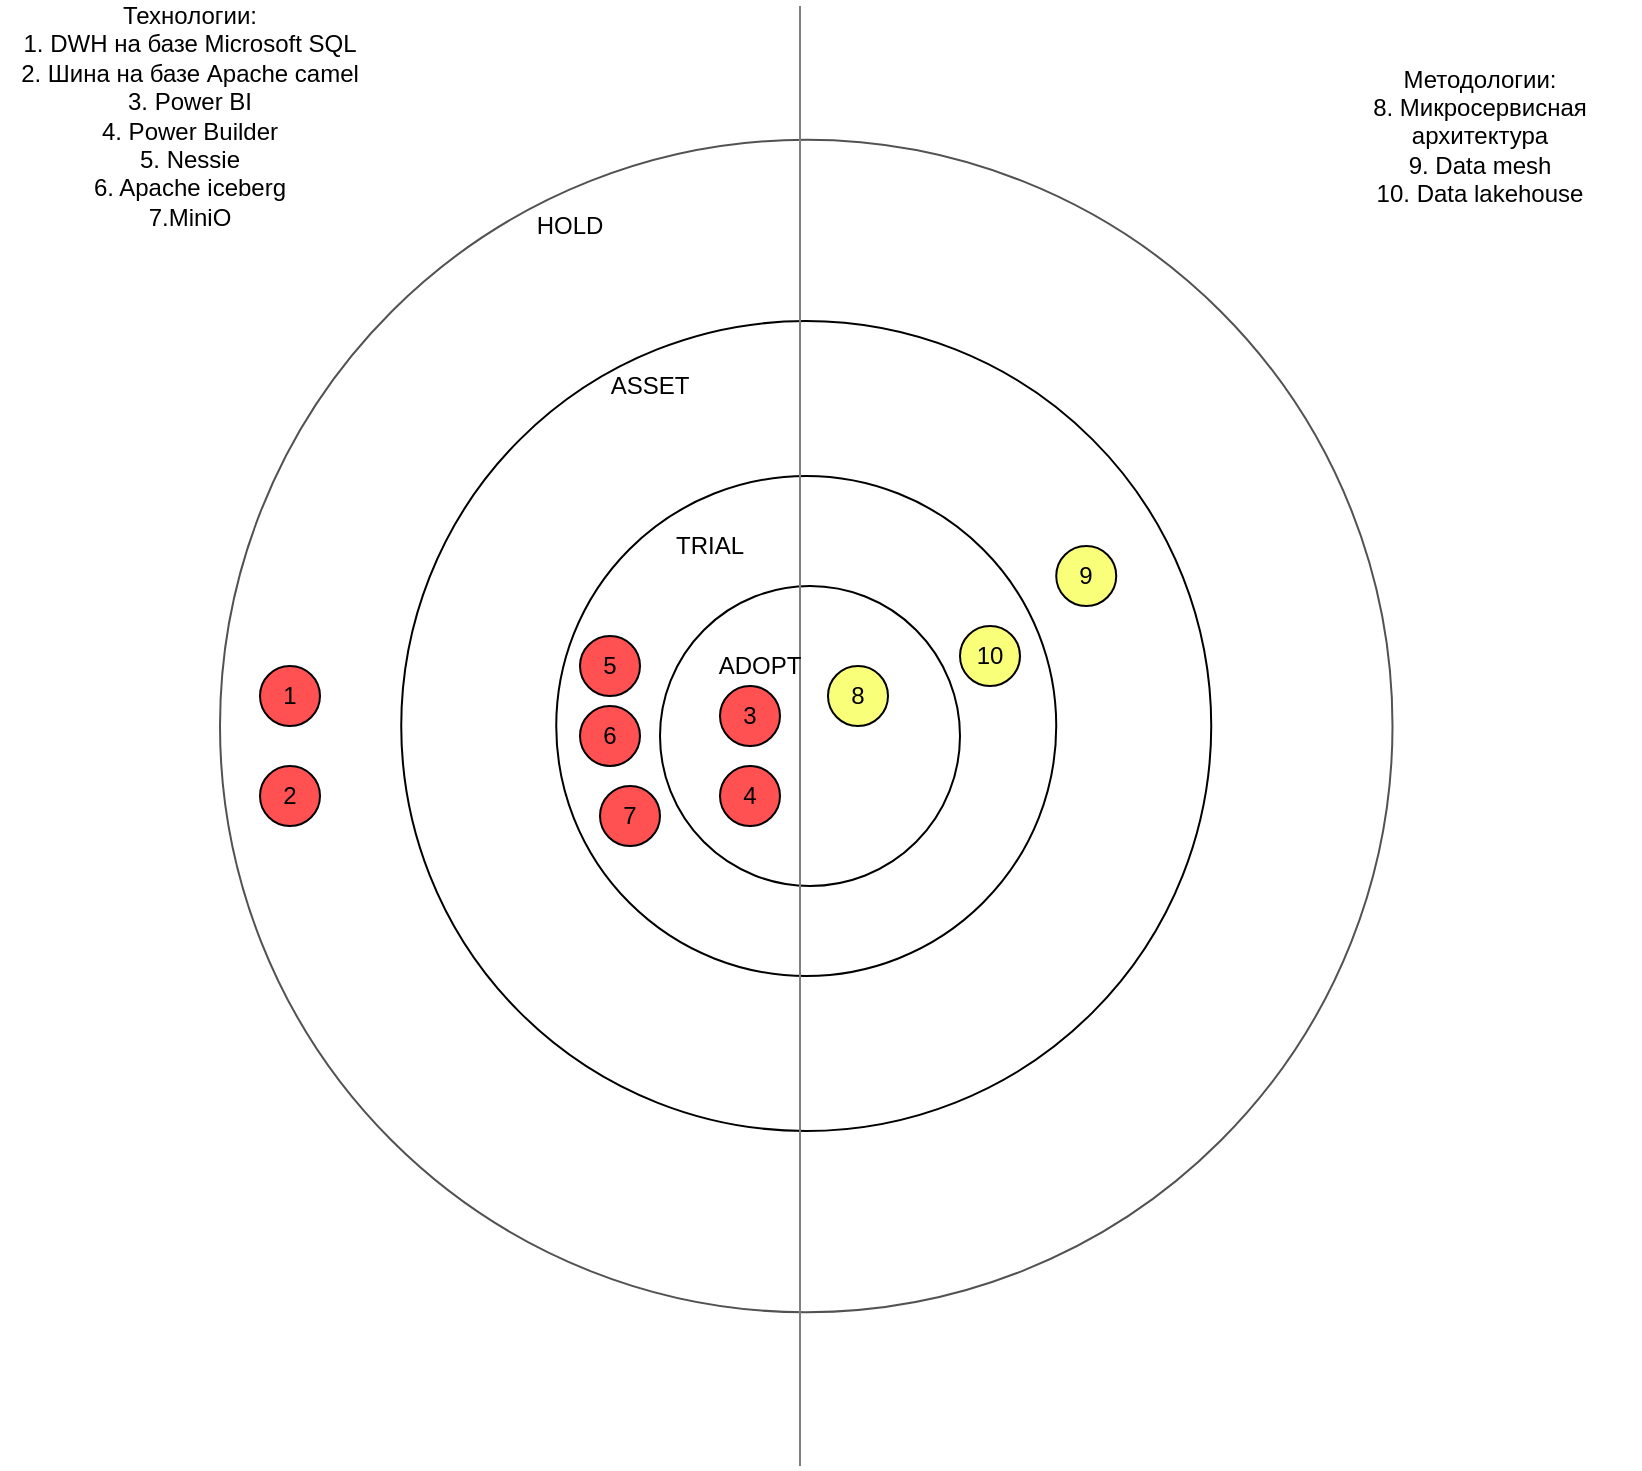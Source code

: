 <mxfile version="26.0.16">
  <diagram name="Страница — 1" id="P9h02bmT7UtKWJMdOFgq">
    <mxGraphModel dx="1360" dy="1952" grid="1" gridSize="10" guides="1" tooltips="1" connect="1" arrows="1" fold="1" page="1" pageScale="1" pageWidth="827" pageHeight="1169" math="0" shadow="0">
      <root>
        <mxCell id="0" />
        <mxCell id="1" parent="0" />
        <mxCell id="DK_QEsjdx6g3Oqf9MKA4-4" value="" style="ellipse;whiteSpace=wrap;html=1;aspect=fixed;strokeColor=light-dark(#525252,#FFFFFF);" vertex="1" parent="1">
          <mxGeometry x="110" y="66.88" width="586.25" height="586.25" as="geometry" />
        </mxCell>
        <mxCell id="DK_QEsjdx6g3Oqf9MKA4-3" value="" style="ellipse;whiteSpace=wrap;html=1;aspect=fixed;" vertex="1" parent="1">
          <mxGeometry x="200.62" y="157.5" width="405" height="405" as="geometry" />
        </mxCell>
        <mxCell id="DK_QEsjdx6g3Oqf9MKA4-2" value="" style="ellipse;whiteSpace=wrap;html=1;aspect=fixed;" vertex="1" parent="1">
          <mxGeometry x="278.12" y="235" width="250" height="250" as="geometry" />
        </mxCell>
        <mxCell id="DK_QEsjdx6g3Oqf9MKA4-1" value="" style="ellipse;whiteSpace=wrap;html=1;aspect=fixed;" vertex="1" parent="1">
          <mxGeometry x="330" y="290" width="150" height="150" as="geometry" />
        </mxCell>
        <mxCell id="DK_QEsjdx6g3Oqf9MKA4-5" value="" style="endArrow=none;html=1;rounded=0;strokeColor=light-dark(#808080,#FFFFFF);" edge="1" parent="1">
          <mxGeometry width="50" height="50" relative="1" as="geometry">
            <mxPoint x="400" y="730" as="sourcePoint" />
            <mxPoint x="400" as="targetPoint" />
          </mxGeometry>
        </mxCell>
        <mxCell id="DK_QEsjdx6g3Oqf9MKA4-8" value="ADOPT" style="text;html=1;align=center;verticalAlign=middle;whiteSpace=wrap;rounded=0;" vertex="1" parent="1">
          <mxGeometry x="370" y="320" width="20" height="20" as="geometry" />
        </mxCell>
        <mxCell id="DK_QEsjdx6g3Oqf9MKA4-10" value="TRIAL" style="text;html=1;align=center;verticalAlign=middle;whiteSpace=wrap;rounded=0;" vertex="1" parent="1">
          <mxGeometry x="330" y="260" width="50" height="20" as="geometry" />
        </mxCell>
        <mxCell id="DK_QEsjdx6g3Oqf9MKA4-13" value="ASSET" style="text;html=1;align=center;verticalAlign=middle;whiteSpace=wrap;rounded=0;" vertex="1" parent="1">
          <mxGeometry x="300" y="180" width="50" height="20" as="geometry" />
        </mxCell>
        <mxCell id="DK_QEsjdx6g3Oqf9MKA4-14" value="HOLD" style="text;html=1;align=center;verticalAlign=middle;whiteSpace=wrap;rounded=0;" vertex="1" parent="1">
          <mxGeometry x="260" y="100" width="50" height="20" as="geometry" />
        </mxCell>
        <mxCell id="DK_QEsjdx6g3Oqf9MKA4-15" value="&lt;div&gt;Технологии:&lt;/div&gt;&lt;div&gt;1. DWH на базе Microsoft SQL&lt;/div&gt;&lt;div&gt;2. Шина на базе Apache camel&lt;/div&gt;&lt;div&gt;3. Power BI&lt;/div&gt;&lt;div&gt;4. Power Builder&lt;/div&gt;&lt;div&gt;5. Nessie&lt;/div&gt;&lt;div&gt;6. Apache iceberg&lt;/div&gt;&lt;div&gt;7.MiniO&lt;/div&gt;" style="text;html=1;align=center;verticalAlign=middle;whiteSpace=wrap;rounded=0;" vertex="1" parent="1">
          <mxGeometry y="10" width="190" height="90" as="geometry" />
        </mxCell>
        <mxCell id="DK_QEsjdx6g3Oqf9MKA4-16" value="Методологии:&lt;div&gt;8. Микросервисная архитектура&lt;/div&gt;&lt;div&gt;9. Data mesh&lt;/div&gt;&lt;div&gt;10. Data lakehouse&lt;/div&gt;" style="text;html=1;align=center;verticalAlign=middle;whiteSpace=wrap;rounded=0;" vertex="1" parent="1">
          <mxGeometry x="660" y="10" width="160" height="110" as="geometry" />
        </mxCell>
        <mxCell id="DK_QEsjdx6g3Oqf9MKA4-19" value="1" style="ellipse;whiteSpace=wrap;html=1;aspect=fixed;fillColor=light-dark(#FF5151,var(--ge-dark-color, #121212));" vertex="1" parent="1">
          <mxGeometry x="130" y="330" width="30" height="30" as="geometry" />
        </mxCell>
        <mxCell id="DK_QEsjdx6g3Oqf9MKA4-22" value="8" style="ellipse;whiteSpace=wrap;html=1;aspect=fixed;fillColor=light-dark(#FAFF7A,var(--ge-dark-color, #121212));" vertex="1" parent="1">
          <mxGeometry x="414" y="330" width="30" height="30" as="geometry" />
        </mxCell>
        <mxCell id="DK_QEsjdx6g3Oqf9MKA4-23" value="9" style="ellipse;whiteSpace=wrap;html=1;aspect=fixed;fillColor=light-dark(#FAFF7A,var(--ge-dark-color, #121212));" vertex="1" parent="1">
          <mxGeometry x="528.12" y="270" width="30" height="30" as="geometry" />
        </mxCell>
        <mxCell id="DK_QEsjdx6g3Oqf9MKA4-27" value="2" style="ellipse;whiteSpace=wrap;html=1;aspect=fixed;fillColor=light-dark(#FF5151,var(--ge-dark-color, #121212));" vertex="1" parent="1">
          <mxGeometry x="130" y="380" width="30" height="30" as="geometry" />
        </mxCell>
        <mxCell id="DK_QEsjdx6g3Oqf9MKA4-28" value="3" style="ellipse;whiteSpace=wrap;html=1;aspect=fixed;fillColor=light-dark(#FF5151,var(--ge-dark-color, #121212));" vertex="1" parent="1">
          <mxGeometry x="360" y="340" width="30" height="30" as="geometry" />
        </mxCell>
        <mxCell id="DK_QEsjdx6g3Oqf9MKA4-29" value="4" style="ellipse;whiteSpace=wrap;html=1;aspect=fixed;fillColor=light-dark(#FF5151,var(--ge-dark-color, #121212));" vertex="1" parent="1">
          <mxGeometry x="360" y="380" width="30" height="30" as="geometry" />
        </mxCell>
        <mxCell id="DK_QEsjdx6g3Oqf9MKA4-30" value="5" style="ellipse;whiteSpace=wrap;html=1;aspect=fixed;fillColor=light-dark(#FF5151,var(--ge-dark-color, #121212));" vertex="1" parent="1">
          <mxGeometry x="290" y="315" width="30" height="30" as="geometry" />
        </mxCell>
        <mxCell id="DK_QEsjdx6g3Oqf9MKA4-31" value="6" style="ellipse;whiteSpace=wrap;html=1;aspect=fixed;fillColor=light-dark(#FF5151,var(--ge-dark-color, #121212));" vertex="1" parent="1">
          <mxGeometry x="290" y="350" width="30" height="30" as="geometry" />
        </mxCell>
        <mxCell id="DK_QEsjdx6g3Oqf9MKA4-32" value="7" style="ellipse;whiteSpace=wrap;html=1;aspect=fixed;fillColor=light-dark(#FF5151,var(--ge-dark-color, #121212));" vertex="1" parent="1">
          <mxGeometry x="300" y="390" width="30" height="30" as="geometry" />
        </mxCell>
        <mxCell id="DK_QEsjdx6g3Oqf9MKA4-35" value="10" style="ellipse;whiteSpace=wrap;html=1;aspect=fixed;fillColor=light-dark(#FAFF7A,var(--ge-dark-color, #121212));" vertex="1" parent="1">
          <mxGeometry x="480" y="310" width="30" height="30" as="geometry" />
        </mxCell>
      </root>
    </mxGraphModel>
  </diagram>
</mxfile>
